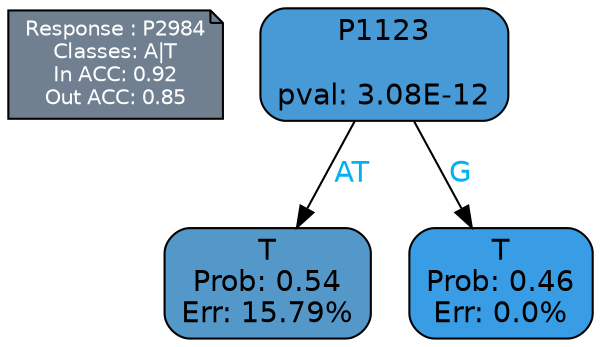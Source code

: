 digraph Tree {
node [shape=box, style="filled, rounded", color="black", fontname=helvetica] ;
graph [ranksep=equally, splines=polylines, bgcolor=transparent, dpi=600] ;
edge [fontname=helvetica] ;
LEGEND [label="Response : P2984
Classes: A|T
In ACC: 0.92
Out ACC: 0.85
",shape=note,align=left,style=filled,fillcolor="slategray",fontcolor="white",fontsize=10];1 [label="P1123

pval: 3.08E-12", fillcolor="#479ad6"] ;
2 [label="T
Prob: 0.54
Err: 15.79%", fillcolor="#5498c9"] ;
3 [label="T
Prob: 0.46
Err: 0.0%", fillcolor="#399de5"] ;
1 -> 2 [label="AT",fontcolor=deepskyblue2] ;
1 -> 3 [label="G",fontcolor=deepskyblue2] ;
{rank = same; 2;3;}{rank = same; LEGEND;1;}}